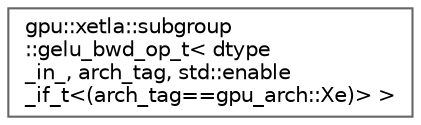 digraph "Graphical Class Hierarchy"
{
 // LATEX_PDF_SIZE
  bgcolor="transparent";
  edge [fontname=Helvetica,fontsize=10,labelfontname=Helvetica,labelfontsize=10];
  node [fontname=Helvetica,fontsize=10,shape=box,height=0.2,width=0.4];
  rankdir="LR";
  Node0 [id="Node000000",label="gpu::xetla::subgroup\l::gelu_bwd_op_t\< dtype\l_in_, arch_tag, std::enable\l_if_t\<(arch_tag==gpu_arch::Xe)\> \>",height=0.2,width=0.4,color="grey40", fillcolor="white", style="filled",URL="$structgpu_1_1xetla_1_1subgroup_1_1gelu__bwd__op__t_3_01dtype__in___00_01arch__tag_00_01std_1_1en7672939b47ac8b17b06b2adf4cf43de8.html",tooltip="Is the element-wise gelu backward op functor, specialized for Xe architecture."];
}
